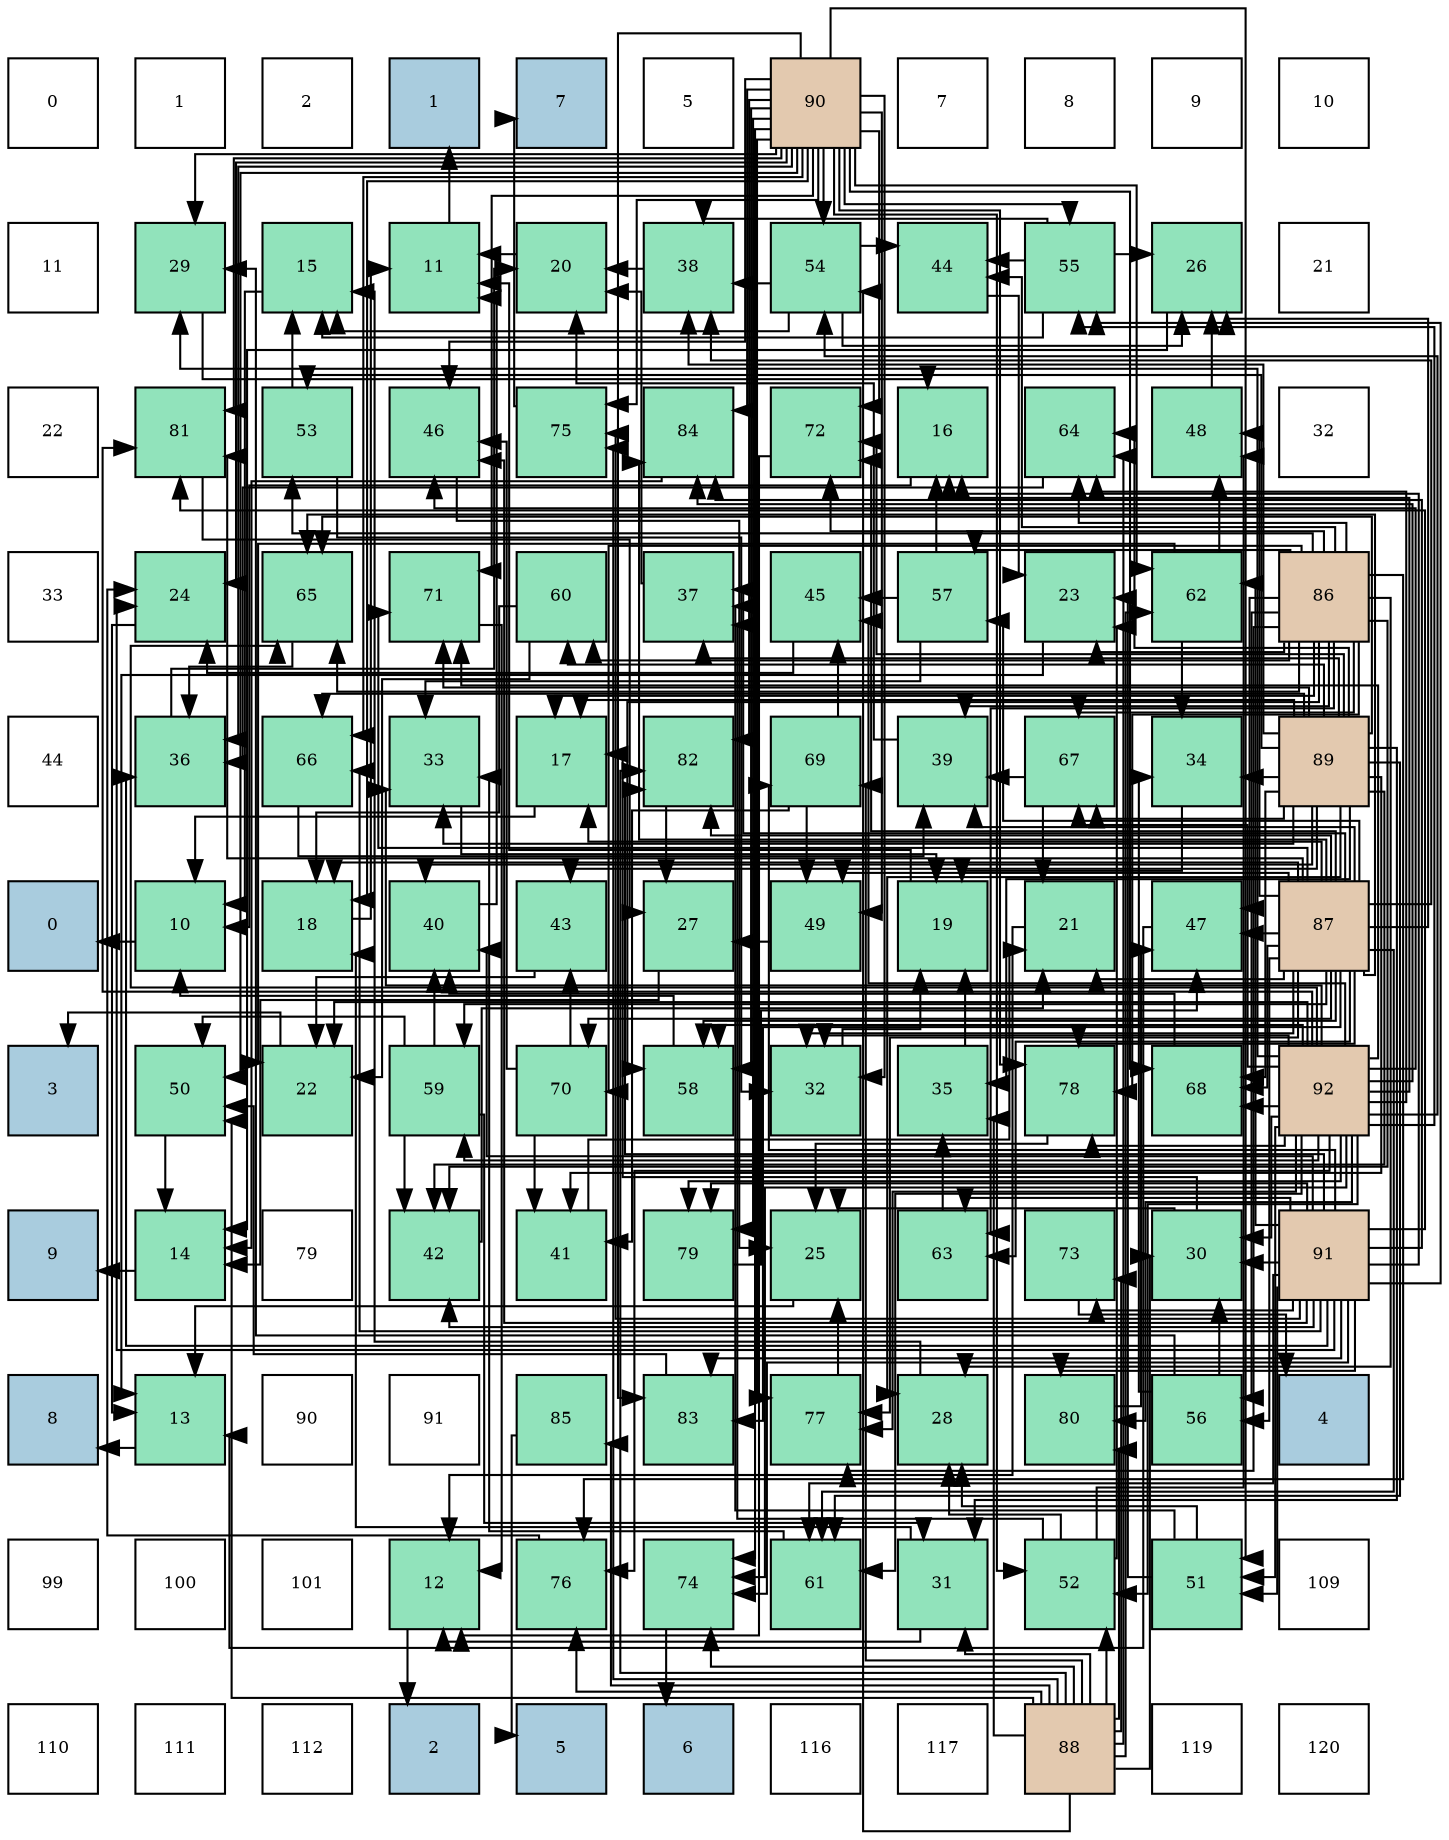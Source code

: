 digraph layout{
 rankdir=TB;
 splines=ortho;
 node [style=filled shape=square fixedsize=true width=0.6];
0[label="0", fontsize=8, fillcolor="#ffffff"];
1[label="1", fontsize=8, fillcolor="#ffffff"];
2[label="2", fontsize=8, fillcolor="#ffffff"];
3[label="1", fontsize=8, fillcolor="#a9ccde"];
4[label="7", fontsize=8, fillcolor="#a9ccde"];
5[label="5", fontsize=8, fillcolor="#ffffff"];
6[label="90", fontsize=8, fillcolor="#e3c9af"];
7[label="7", fontsize=8, fillcolor="#ffffff"];
8[label="8", fontsize=8, fillcolor="#ffffff"];
9[label="9", fontsize=8, fillcolor="#ffffff"];
10[label="10", fontsize=8, fillcolor="#ffffff"];
11[label="11", fontsize=8, fillcolor="#ffffff"];
12[label="29", fontsize=8, fillcolor="#91e3bb"];
13[label="15", fontsize=8, fillcolor="#91e3bb"];
14[label="11", fontsize=8, fillcolor="#91e3bb"];
15[label="20", fontsize=8, fillcolor="#91e3bb"];
16[label="38", fontsize=8, fillcolor="#91e3bb"];
17[label="54", fontsize=8, fillcolor="#91e3bb"];
18[label="44", fontsize=8, fillcolor="#91e3bb"];
19[label="55", fontsize=8, fillcolor="#91e3bb"];
20[label="26", fontsize=8, fillcolor="#91e3bb"];
21[label="21", fontsize=8, fillcolor="#ffffff"];
22[label="22", fontsize=8, fillcolor="#ffffff"];
23[label="81", fontsize=8, fillcolor="#91e3bb"];
24[label="53", fontsize=8, fillcolor="#91e3bb"];
25[label="46", fontsize=8, fillcolor="#91e3bb"];
26[label="75", fontsize=8, fillcolor="#91e3bb"];
27[label="84", fontsize=8, fillcolor="#91e3bb"];
28[label="72", fontsize=8, fillcolor="#91e3bb"];
29[label="16", fontsize=8, fillcolor="#91e3bb"];
30[label="64", fontsize=8, fillcolor="#91e3bb"];
31[label="48", fontsize=8, fillcolor="#91e3bb"];
32[label="32", fontsize=8, fillcolor="#ffffff"];
33[label="33", fontsize=8, fillcolor="#ffffff"];
34[label="24", fontsize=8, fillcolor="#91e3bb"];
35[label="65", fontsize=8, fillcolor="#91e3bb"];
36[label="71", fontsize=8, fillcolor="#91e3bb"];
37[label="60", fontsize=8, fillcolor="#91e3bb"];
38[label="37", fontsize=8, fillcolor="#91e3bb"];
39[label="45", fontsize=8, fillcolor="#91e3bb"];
40[label="57", fontsize=8, fillcolor="#91e3bb"];
41[label="23", fontsize=8, fillcolor="#91e3bb"];
42[label="62", fontsize=8, fillcolor="#91e3bb"];
43[label="86", fontsize=8, fillcolor="#e3c9af"];
44[label="44", fontsize=8, fillcolor="#ffffff"];
45[label="36", fontsize=8, fillcolor="#91e3bb"];
46[label="66", fontsize=8, fillcolor="#91e3bb"];
47[label="33", fontsize=8, fillcolor="#91e3bb"];
48[label="17", fontsize=8, fillcolor="#91e3bb"];
49[label="82", fontsize=8, fillcolor="#91e3bb"];
50[label="69", fontsize=8, fillcolor="#91e3bb"];
51[label="39", fontsize=8, fillcolor="#91e3bb"];
52[label="67", fontsize=8, fillcolor="#91e3bb"];
53[label="34", fontsize=8, fillcolor="#91e3bb"];
54[label="89", fontsize=8, fillcolor="#e3c9af"];
55[label="0", fontsize=8, fillcolor="#a9ccde"];
56[label="10", fontsize=8, fillcolor="#91e3bb"];
57[label="18", fontsize=8, fillcolor="#91e3bb"];
58[label="40", fontsize=8, fillcolor="#91e3bb"];
59[label="43", fontsize=8, fillcolor="#91e3bb"];
60[label="27", fontsize=8, fillcolor="#91e3bb"];
61[label="49", fontsize=8, fillcolor="#91e3bb"];
62[label="19", fontsize=8, fillcolor="#91e3bb"];
63[label="21", fontsize=8, fillcolor="#91e3bb"];
64[label="47", fontsize=8, fillcolor="#91e3bb"];
65[label="87", fontsize=8, fillcolor="#e3c9af"];
66[label="3", fontsize=8, fillcolor="#a9ccde"];
67[label="50", fontsize=8, fillcolor="#91e3bb"];
68[label="22", fontsize=8, fillcolor="#91e3bb"];
69[label="59", fontsize=8, fillcolor="#91e3bb"];
70[label="70", fontsize=8, fillcolor="#91e3bb"];
71[label="58", fontsize=8, fillcolor="#91e3bb"];
72[label="32", fontsize=8, fillcolor="#91e3bb"];
73[label="35", fontsize=8, fillcolor="#91e3bb"];
74[label="78", fontsize=8, fillcolor="#91e3bb"];
75[label="68", fontsize=8, fillcolor="#91e3bb"];
76[label="92", fontsize=8, fillcolor="#e3c9af"];
77[label="9", fontsize=8, fillcolor="#a9ccde"];
78[label="14", fontsize=8, fillcolor="#91e3bb"];
79[label="79", fontsize=8, fillcolor="#ffffff"];
80[label="42", fontsize=8, fillcolor="#91e3bb"];
81[label="41", fontsize=8, fillcolor="#91e3bb"];
82[label="79", fontsize=8, fillcolor="#91e3bb"];
83[label="25", fontsize=8, fillcolor="#91e3bb"];
84[label="63", fontsize=8, fillcolor="#91e3bb"];
85[label="73", fontsize=8, fillcolor="#91e3bb"];
86[label="30", fontsize=8, fillcolor="#91e3bb"];
87[label="91", fontsize=8, fillcolor="#e3c9af"];
88[label="8", fontsize=8, fillcolor="#a9ccde"];
89[label="13", fontsize=8, fillcolor="#91e3bb"];
90[label="90", fontsize=8, fillcolor="#ffffff"];
91[label="91", fontsize=8, fillcolor="#ffffff"];
92[label="85", fontsize=8, fillcolor="#91e3bb"];
93[label="83", fontsize=8, fillcolor="#91e3bb"];
94[label="77", fontsize=8, fillcolor="#91e3bb"];
95[label="28", fontsize=8, fillcolor="#91e3bb"];
96[label="80", fontsize=8, fillcolor="#91e3bb"];
97[label="56", fontsize=8, fillcolor="#91e3bb"];
98[label="4", fontsize=8, fillcolor="#a9ccde"];
99[label="99", fontsize=8, fillcolor="#ffffff"];
100[label="100", fontsize=8, fillcolor="#ffffff"];
101[label="101", fontsize=8, fillcolor="#ffffff"];
102[label="12", fontsize=8, fillcolor="#91e3bb"];
103[label="76", fontsize=8, fillcolor="#91e3bb"];
104[label="74", fontsize=8, fillcolor="#91e3bb"];
105[label="61", fontsize=8, fillcolor="#91e3bb"];
106[label="31", fontsize=8, fillcolor="#91e3bb"];
107[label="52", fontsize=8, fillcolor="#91e3bb"];
108[label="51", fontsize=8, fillcolor="#91e3bb"];
109[label="109", fontsize=8, fillcolor="#ffffff"];
110[label="110", fontsize=8, fillcolor="#ffffff"];
111[label="111", fontsize=8, fillcolor="#ffffff"];
112[label="112", fontsize=8, fillcolor="#ffffff"];
113[label="2", fontsize=8, fillcolor="#a9ccde"];
114[label="5", fontsize=8, fillcolor="#a9ccde"];
115[label="6", fontsize=8, fillcolor="#a9ccde"];
116[label="116", fontsize=8, fillcolor="#ffffff"];
117[label="117", fontsize=8, fillcolor="#ffffff"];
118[label="88", fontsize=8, fillcolor="#e3c9af"];
119[label="119", fontsize=8, fillcolor="#ffffff"];
120[label="120", fontsize=8, fillcolor="#ffffff"];
edge [constraint=false, style=vis];56 -> 55;
14 -> 3;
102 -> 113;
89 -> 88;
78 -> 77;
13 -> 56;
29 -> 56;
48 -> 56;
57 -> 14;
62 -> 14;
15 -> 14;
63 -> 102;
68 -> 66;
41 -> 89;
34 -> 89;
83 -> 89;
20 -> 78;
60 -> 78;
95 -> 13;
12 -> 29;
86 -> 48;
86 -> 83;
106 -> 102;
106 -> 57;
72 -> 62;
47 -> 62;
53 -> 62;
73 -> 62;
45 -> 15;
38 -> 15;
16 -> 15;
51 -> 15;
58 -> 14;
81 -> 63;
80 -> 63;
59 -> 68;
18 -> 41;
39 -> 34;
25 -> 83;
64 -> 89;
31 -> 20;
61 -> 60;
67 -> 78;
108 -> 41;
108 -> 95;
108 -> 38;
107 -> 41;
107 -> 95;
107 -> 38;
107 -> 31;
24 -> 13;
24 -> 72;
17 -> 13;
17 -> 20;
17 -> 16;
17 -> 18;
19 -> 13;
19 -> 20;
19 -> 16;
19 -> 18;
97 -> 12;
97 -> 86;
97 -> 53;
40 -> 29;
40 -> 47;
40 -> 39;
71 -> 56;
69 -> 106;
69 -> 58;
69 -> 80;
69 -> 67;
37 -> 57;
37 -> 68;
105 -> 47;
42 -> 68;
42 -> 53;
42 -> 31;
84 -> 73;
30 -> 45;
35 -> 45;
46 -> 51;
52 -> 63;
52 -> 51;
75 -> 58;
50 -> 81;
50 -> 39;
50 -> 61;
70 -> 81;
70 -> 59;
70 -> 25;
36 -> 102;
28 -> 102;
85 -> 98;
104 -> 115;
26 -> 4;
103 -> 34;
94 -> 83;
74 -> 83;
82 -> 64;
96 -> 64;
23 -> 60;
49 -> 60;
93 -> 67;
27 -> 78;
92 -> 114;
43 -> 48;
43 -> 41;
43 -> 95;
43 -> 51;
43 -> 80;
43 -> 18;
43 -> 64;
43 -> 24;
43 -> 97;
43 -> 40;
43 -> 71;
43 -> 37;
43 -> 84;
43 -> 30;
43 -> 35;
43 -> 52;
43 -> 70;
43 -> 28;
43 -> 103;
43 -> 94;
43 -> 74;
65 -> 48;
65 -> 57;
65 -> 63;
65 -> 20;
65 -> 72;
65 -> 38;
65 -> 16;
65 -> 51;
65 -> 64;
65 -> 31;
65 -> 61;
65 -> 97;
65 -> 40;
65 -> 71;
65 -> 69;
65 -> 105;
65 -> 84;
65 -> 35;
65 -> 75;
65 -> 70;
65 -> 36;
65 -> 28;
65 -> 94;
65 -> 74;
65 -> 23;
65 -> 49;
65 -> 93;
65 -> 27;
118 -> 86;
118 -> 106;
118 -> 73;
118 -> 67;
118 -> 107;
118 -> 17;
118 -> 42;
118 -> 30;
118 -> 50;
118 -> 85;
118 -> 104;
118 -> 26;
118 -> 103;
118 -> 96;
118 -> 49;
118 -> 92;
54 -> 48;
54 -> 95;
54 -> 106;
54 -> 47;
54 -> 53;
54 -> 73;
54 -> 38;
54 -> 16;
54 -> 58;
54 -> 81;
54 -> 80;
54 -> 59;
54 -> 24;
54 -> 37;
54 -> 105;
54 -> 30;
54 -> 35;
54 -> 46;
54 -> 52;
54 -> 75;
54 -> 36;
54 -> 28;
6 -> 57;
6 -> 34;
6 -> 12;
6 -> 72;
6 -> 45;
6 -> 25;
6 -> 61;
6 -> 67;
6 -> 108;
6 -> 107;
6 -> 17;
6 -> 19;
6 -> 71;
6 -> 42;
6 -> 46;
6 -> 75;
6 -> 36;
6 -> 28;
6 -> 104;
6 -> 26;
6 -> 94;
6 -> 74;
6 -> 82;
6 -> 23;
6 -> 49;
6 -> 93;
6 -> 27;
87 -> 29;
87 -> 34;
87 -> 86;
87 -> 45;
87 -> 58;
87 -> 80;
87 -> 25;
87 -> 108;
87 -> 19;
87 -> 105;
87 -> 42;
87 -> 84;
87 -> 46;
87 -> 50;
87 -> 85;
87 -> 104;
87 -> 26;
87 -> 82;
87 -> 96;
87 -> 23;
87 -> 49;
87 -> 93;
87 -> 27;
76 -> 29;
76 -> 68;
76 -> 12;
76 -> 86;
76 -> 72;
76 -> 47;
76 -> 39;
76 -> 25;
76 -> 108;
76 -> 107;
76 -> 17;
76 -> 19;
76 -> 71;
76 -> 69;
76 -> 105;
76 -> 30;
76 -> 35;
76 -> 52;
76 -> 75;
76 -> 36;
76 -> 104;
76 -> 103;
76 -> 94;
76 -> 74;
76 -> 82;
76 -> 96;
76 -> 23;
76 -> 27;
edge [constraint=true, style=invis];
0 -> 11 -> 22 -> 33 -> 44 -> 55 -> 66 -> 77 -> 88 -> 99 -> 110;
1 -> 12 -> 23 -> 34 -> 45 -> 56 -> 67 -> 78 -> 89 -> 100 -> 111;
2 -> 13 -> 24 -> 35 -> 46 -> 57 -> 68 -> 79 -> 90 -> 101 -> 112;
3 -> 14 -> 25 -> 36 -> 47 -> 58 -> 69 -> 80 -> 91 -> 102 -> 113;
4 -> 15 -> 26 -> 37 -> 48 -> 59 -> 70 -> 81 -> 92 -> 103 -> 114;
5 -> 16 -> 27 -> 38 -> 49 -> 60 -> 71 -> 82 -> 93 -> 104 -> 115;
6 -> 17 -> 28 -> 39 -> 50 -> 61 -> 72 -> 83 -> 94 -> 105 -> 116;
7 -> 18 -> 29 -> 40 -> 51 -> 62 -> 73 -> 84 -> 95 -> 106 -> 117;
8 -> 19 -> 30 -> 41 -> 52 -> 63 -> 74 -> 85 -> 96 -> 107 -> 118;
9 -> 20 -> 31 -> 42 -> 53 -> 64 -> 75 -> 86 -> 97 -> 108 -> 119;
10 -> 21 -> 32 -> 43 -> 54 -> 65 -> 76 -> 87 -> 98 -> 109 -> 120;
rank = same {0 -> 1 -> 2 -> 3 -> 4 -> 5 -> 6 -> 7 -> 8 -> 9 -> 10};
rank = same {11 -> 12 -> 13 -> 14 -> 15 -> 16 -> 17 -> 18 -> 19 -> 20 -> 21};
rank = same {22 -> 23 -> 24 -> 25 -> 26 -> 27 -> 28 -> 29 -> 30 -> 31 -> 32};
rank = same {33 -> 34 -> 35 -> 36 -> 37 -> 38 -> 39 -> 40 -> 41 -> 42 -> 43};
rank = same {44 -> 45 -> 46 -> 47 -> 48 -> 49 -> 50 -> 51 -> 52 -> 53 -> 54};
rank = same {55 -> 56 -> 57 -> 58 -> 59 -> 60 -> 61 -> 62 -> 63 -> 64 -> 65};
rank = same {66 -> 67 -> 68 -> 69 -> 70 -> 71 -> 72 -> 73 -> 74 -> 75 -> 76};
rank = same {77 -> 78 -> 79 -> 80 -> 81 -> 82 -> 83 -> 84 -> 85 -> 86 -> 87};
rank = same {88 -> 89 -> 90 -> 91 -> 92 -> 93 -> 94 -> 95 -> 96 -> 97 -> 98};
rank = same {99 -> 100 -> 101 -> 102 -> 103 -> 104 -> 105 -> 106 -> 107 -> 108 -> 109};
rank = same {110 -> 111 -> 112 -> 113 -> 114 -> 115 -> 116 -> 117 -> 118 -> 119 -> 120};
}